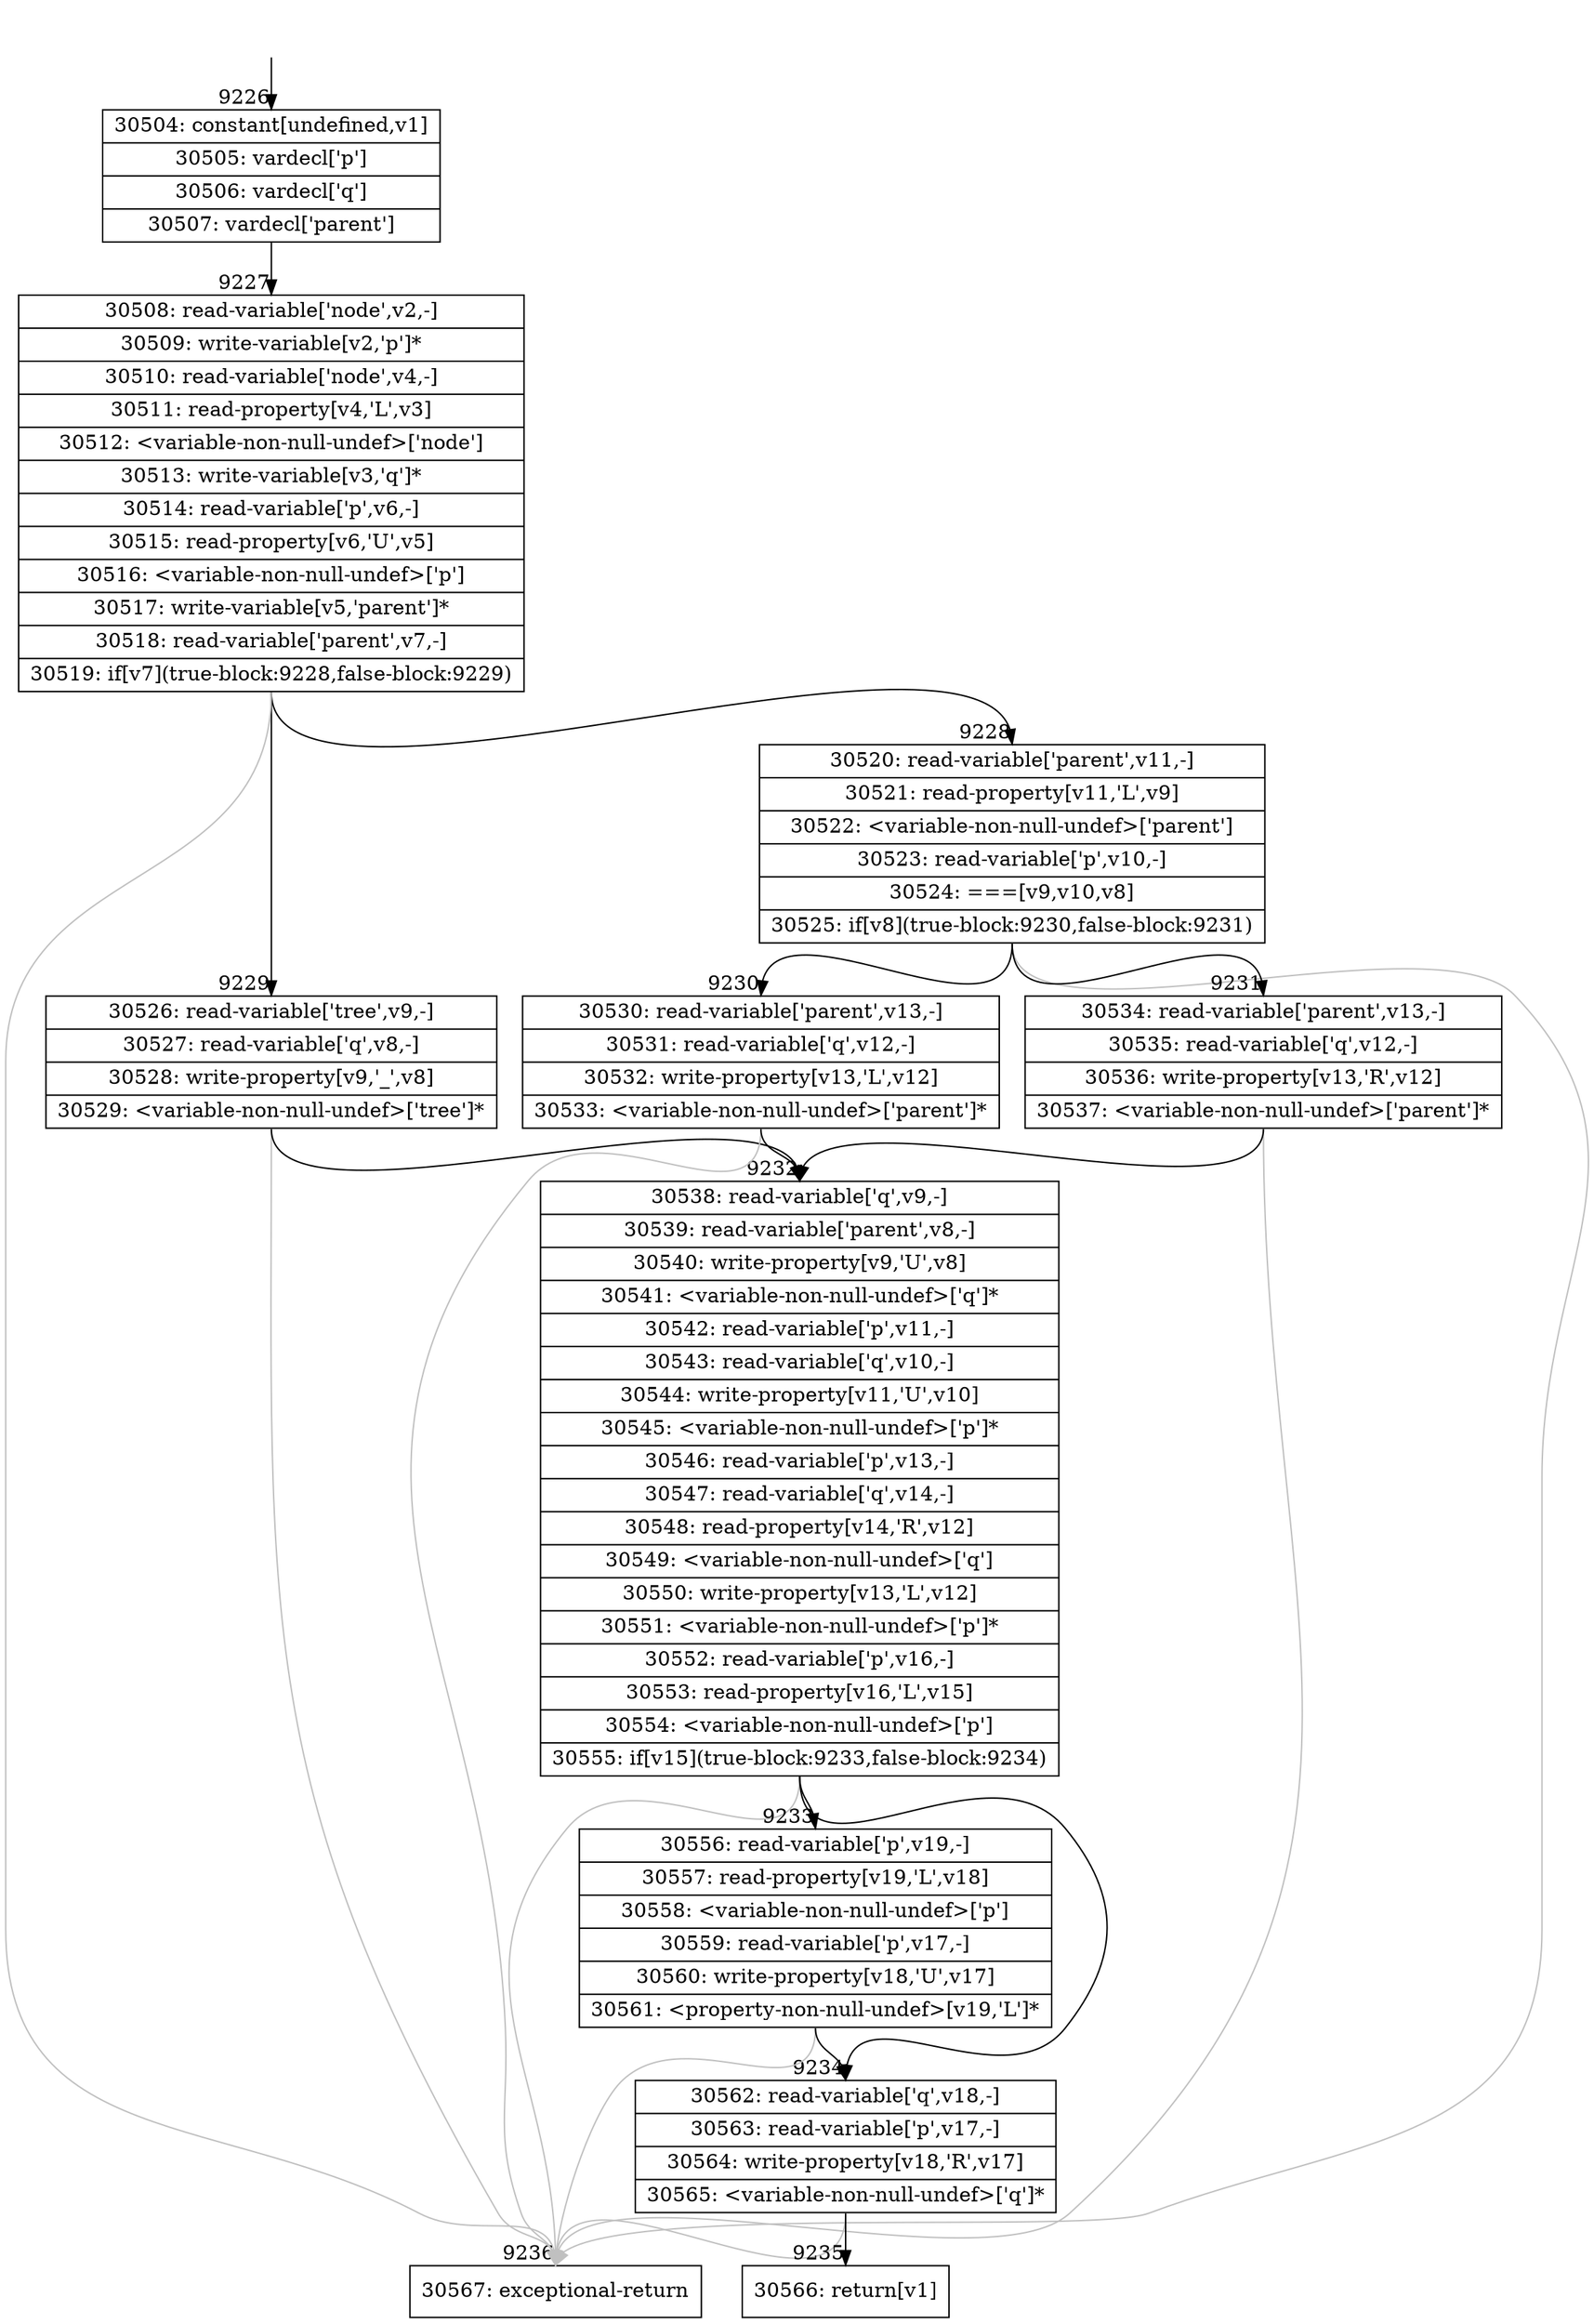 digraph {
rankdir="TD"
BB_entry849[shape=none,label=""];
BB_entry849 -> BB9226 [tailport=s, headport=n, headlabel="    9226"]
BB9226 [shape=record label="{30504: constant[undefined,v1]|30505: vardecl['p']|30506: vardecl['q']|30507: vardecl['parent']}" ] 
BB9226 -> BB9227 [tailport=s, headport=n, headlabel="      9227"]
BB9227 [shape=record label="{30508: read-variable['node',v2,-]|30509: write-variable[v2,'p']*|30510: read-variable['node',v4,-]|30511: read-property[v4,'L',v3]|30512: \<variable-non-null-undef\>['node']|30513: write-variable[v3,'q']*|30514: read-variable['p',v6,-]|30515: read-property[v6,'U',v5]|30516: \<variable-non-null-undef\>['p']|30517: write-variable[v5,'parent']*|30518: read-variable['parent',v7,-]|30519: if[v7](true-block:9228,false-block:9229)}" ] 
BB9227 -> BB9228 [tailport=s, headport=n, headlabel="      9228"]
BB9227 -> BB9229 [tailport=s, headport=n, headlabel="      9229"]
BB9227 -> BB9236 [tailport=s, headport=n, color=gray, headlabel="      9236"]
BB9228 [shape=record label="{30520: read-variable['parent',v11,-]|30521: read-property[v11,'L',v9]|30522: \<variable-non-null-undef\>['parent']|30523: read-variable['p',v10,-]|30524: ===[v9,v10,v8]|30525: if[v8](true-block:9230,false-block:9231)}" ] 
BB9228 -> BB9230 [tailport=s, headport=n, headlabel="      9230"]
BB9228 -> BB9231 [tailport=s, headport=n, headlabel="      9231"]
BB9228 -> BB9236 [tailport=s, headport=n, color=gray]
BB9229 [shape=record label="{30526: read-variable['tree',v9,-]|30527: read-variable['q',v8,-]|30528: write-property[v9,'_',v8]|30529: \<variable-non-null-undef\>['tree']*}" ] 
BB9229 -> BB9232 [tailport=s, headport=n, headlabel="      9232"]
BB9229 -> BB9236 [tailport=s, headport=n, color=gray]
BB9230 [shape=record label="{30530: read-variable['parent',v13,-]|30531: read-variable['q',v12,-]|30532: write-property[v13,'L',v12]|30533: \<variable-non-null-undef\>['parent']*}" ] 
BB9230 -> BB9232 [tailport=s, headport=n]
BB9230 -> BB9236 [tailport=s, headport=n, color=gray]
BB9231 [shape=record label="{30534: read-variable['parent',v13,-]|30535: read-variable['q',v12,-]|30536: write-property[v13,'R',v12]|30537: \<variable-non-null-undef\>['parent']*}" ] 
BB9231 -> BB9232 [tailport=s, headport=n]
BB9231 -> BB9236 [tailport=s, headport=n, color=gray]
BB9232 [shape=record label="{30538: read-variable['q',v9,-]|30539: read-variable['parent',v8,-]|30540: write-property[v9,'U',v8]|30541: \<variable-non-null-undef\>['q']*|30542: read-variable['p',v11,-]|30543: read-variable['q',v10,-]|30544: write-property[v11,'U',v10]|30545: \<variable-non-null-undef\>['p']*|30546: read-variable['p',v13,-]|30547: read-variable['q',v14,-]|30548: read-property[v14,'R',v12]|30549: \<variable-non-null-undef\>['q']|30550: write-property[v13,'L',v12]|30551: \<variable-non-null-undef\>['p']*|30552: read-variable['p',v16,-]|30553: read-property[v16,'L',v15]|30554: \<variable-non-null-undef\>['p']|30555: if[v15](true-block:9233,false-block:9234)}" ] 
BB9232 -> BB9233 [tailport=s, headport=n, headlabel="      9233"]
BB9232 -> BB9234 [tailport=s, headport=n, headlabel="      9234"]
BB9232 -> BB9236 [tailport=s, headport=n, color=gray]
BB9233 [shape=record label="{30556: read-variable['p',v19,-]|30557: read-property[v19,'L',v18]|30558: \<variable-non-null-undef\>['p']|30559: read-variable['p',v17,-]|30560: write-property[v18,'U',v17]|30561: \<property-non-null-undef\>[v19,'L']*}" ] 
BB9233 -> BB9234 [tailport=s, headport=n]
BB9233 -> BB9236 [tailport=s, headport=n, color=gray]
BB9234 [shape=record label="{30562: read-variable['q',v18,-]|30563: read-variable['p',v17,-]|30564: write-property[v18,'R',v17]|30565: \<variable-non-null-undef\>['q']*}" ] 
BB9234 -> BB9235 [tailport=s, headport=n, headlabel="      9235"]
BB9234 -> BB9236 [tailport=s, headport=n, color=gray]
BB9235 [shape=record label="{30566: return[v1]}" ] 
BB9236 [shape=record label="{30567: exceptional-return}" ] 
//#$~ 5432
}

